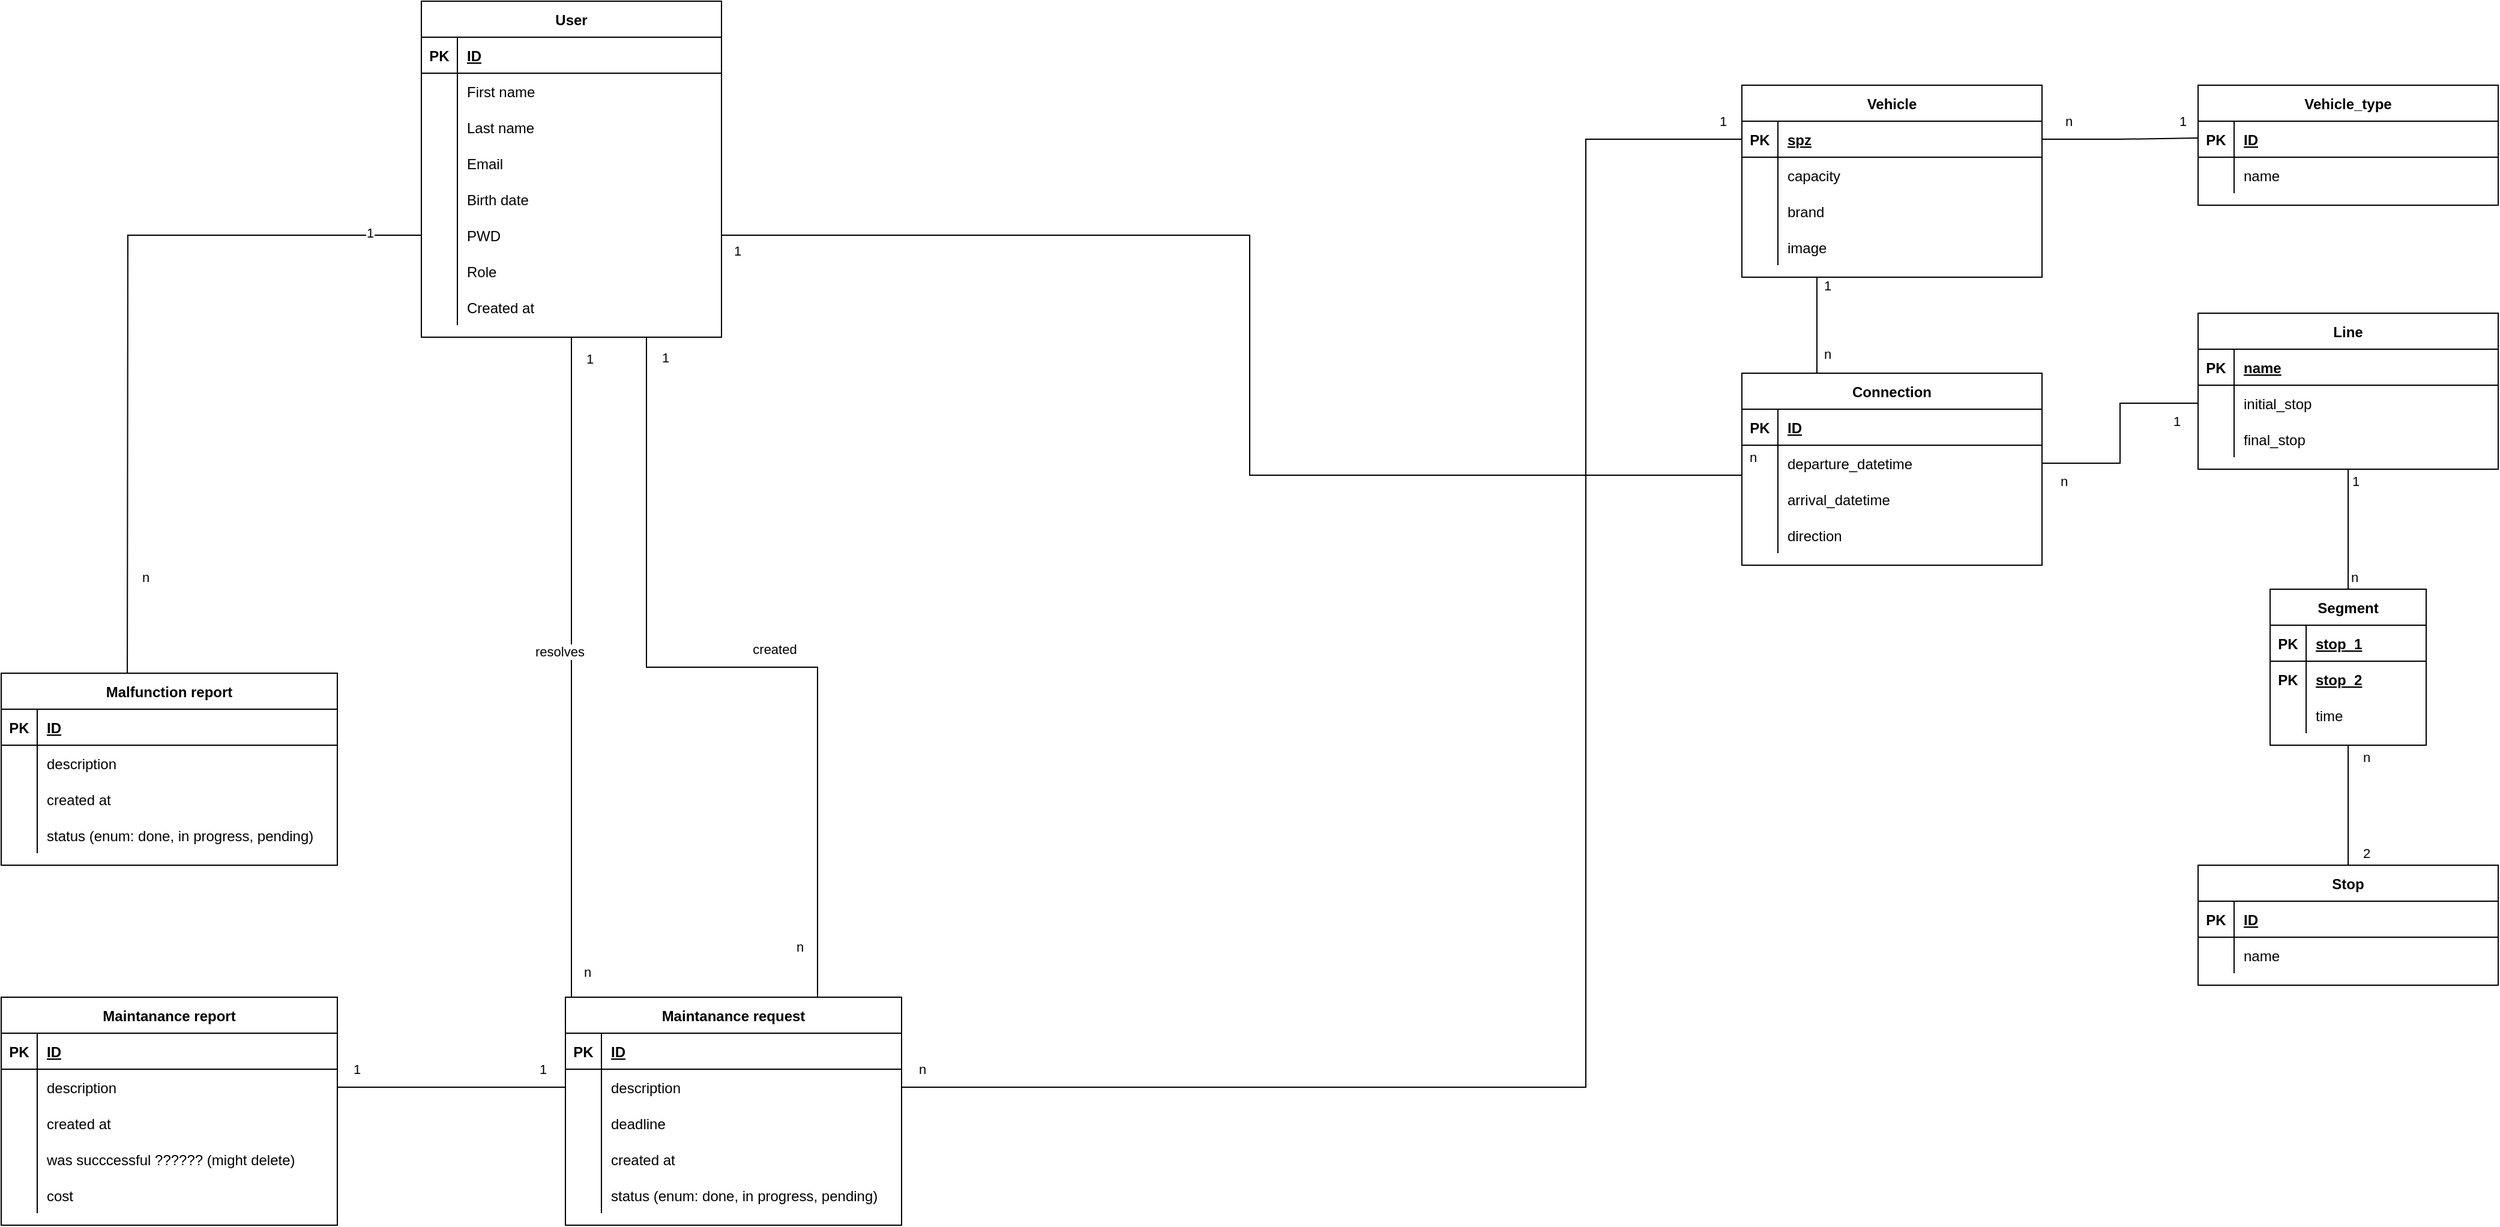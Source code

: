 <mxfile version="22.1.3" type="device">
  <diagram id="R2lEEEUBdFMjLlhIrx00" name="Page-1">
    <mxGraphModel dx="3800" dy="1226" grid="1" gridSize="10" guides="1" tooltips="1" connect="1" arrows="1" fold="1" page="1" pageScale="1" pageWidth="850" pageHeight="1100" math="0" shadow="0" extFonts="Permanent Marker^https://fonts.googleapis.com/css?family=Permanent+Marker">
      <root>
        <mxCell id="0" />
        <mxCell id="1" parent="0" />
        <mxCell id="C-vyLk0tnHw3VtMMgP7b-2" value="Vehicle_type" style="shape=table;startSize=30;container=1;collapsible=1;childLayout=tableLayout;fixedRows=1;rowLines=0;fontStyle=1;align=center;resizeLast=1;" parent="1" vertex="1">
          <mxGeometry x="500" y="120" width="250" height="100" as="geometry" />
        </mxCell>
        <mxCell id="C-vyLk0tnHw3VtMMgP7b-3" value="" style="shape=partialRectangle;collapsible=0;dropTarget=0;pointerEvents=0;fillColor=none;points=[[0,0.5],[1,0.5]];portConstraint=eastwest;top=0;left=0;right=0;bottom=1;" parent="C-vyLk0tnHw3VtMMgP7b-2" vertex="1">
          <mxGeometry y="30" width="250" height="30" as="geometry" />
        </mxCell>
        <mxCell id="C-vyLk0tnHw3VtMMgP7b-4" value="PK" style="shape=partialRectangle;overflow=hidden;connectable=0;fillColor=none;top=0;left=0;bottom=0;right=0;fontStyle=1;" parent="C-vyLk0tnHw3VtMMgP7b-3" vertex="1">
          <mxGeometry width="30" height="30" as="geometry">
            <mxRectangle width="30" height="30" as="alternateBounds" />
          </mxGeometry>
        </mxCell>
        <mxCell id="C-vyLk0tnHw3VtMMgP7b-5" value="ID" style="shape=partialRectangle;overflow=hidden;connectable=0;fillColor=none;top=0;left=0;bottom=0;right=0;align=left;spacingLeft=6;fontStyle=5;" parent="C-vyLk0tnHw3VtMMgP7b-3" vertex="1">
          <mxGeometry x="30" width="220" height="30" as="geometry">
            <mxRectangle width="220" height="30" as="alternateBounds" />
          </mxGeometry>
        </mxCell>
        <mxCell id="C-vyLk0tnHw3VtMMgP7b-9" value="" style="shape=partialRectangle;collapsible=0;dropTarget=0;pointerEvents=0;fillColor=none;points=[[0,0.5],[1,0.5]];portConstraint=eastwest;top=0;left=0;right=0;bottom=0;" parent="C-vyLk0tnHw3VtMMgP7b-2" vertex="1">
          <mxGeometry y="60" width="250" height="30" as="geometry" />
        </mxCell>
        <mxCell id="C-vyLk0tnHw3VtMMgP7b-10" value="" style="shape=partialRectangle;overflow=hidden;connectable=0;fillColor=none;top=0;left=0;bottom=0;right=0;" parent="C-vyLk0tnHw3VtMMgP7b-9" vertex="1">
          <mxGeometry width="30" height="30" as="geometry">
            <mxRectangle width="30" height="30" as="alternateBounds" />
          </mxGeometry>
        </mxCell>
        <mxCell id="C-vyLk0tnHw3VtMMgP7b-11" value="name" style="shape=partialRectangle;overflow=hidden;connectable=0;fillColor=none;top=0;left=0;bottom=0;right=0;align=left;spacingLeft=6;" parent="C-vyLk0tnHw3VtMMgP7b-9" vertex="1">
          <mxGeometry x="30" width="220" height="30" as="geometry">
            <mxRectangle width="220" height="30" as="alternateBounds" />
          </mxGeometry>
        </mxCell>
        <mxCell id="rKPYATLytXIQ5X2I3dqQ-242" style="edgeStyle=orthogonalEdgeStyle;rounded=0;orthogonalLoop=1;jettySize=auto;html=1;exitX=0.25;exitY=1;exitDx=0;exitDy=0;entryX=0.25;entryY=0;entryDx=0;entryDy=0;endArrow=none;endFill=0;" parent="1" source="C-vyLk0tnHw3VtMMgP7b-23" target="Gi2zDjXjp__saci6c5SO-120" edge="1">
          <mxGeometry relative="1" as="geometry" />
        </mxCell>
        <mxCell id="rKPYATLytXIQ5X2I3dqQ-243" value="1" style="edgeLabel;html=1;align=center;verticalAlign=middle;resizable=0;points=[];" parent="rKPYATLytXIQ5X2I3dqQ-242" vertex="1" connectable="0">
          <mxGeometry x="-0.378" y="4" relative="1" as="geometry">
            <mxPoint x="4" y="-18" as="offset" />
          </mxGeometry>
        </mxCell>
        <mxCell id="rKPYATLytXIQ5X2I3dqQ-244" value="n" style="edgeLabel;html=1;align=center;verticalAlign=middle;resizable=0;points=[];" parent="rKPYATLytXIQ5X2I3dqQ-242" vertex="1" connectable="0">
          <mxGeometry x="0.596" y="-3" relative="1" as="geometry">
            <mxPoint x="11" as="offset" />
          </mxGeometry>
        </mxCell>
        <mxCell id="C-vyLk0tnHw3VtMMgP7b-23" value="Vehicle" style="shape=table;startSize=30;container=1;collapsible=1;childLayout=tableLayout;fixedRows=1;rowLines=0;fontStyle=1;align=center;resizeLast=1;" parent="1" vertex="1">
          <mxGeometry x="120" y="120" width="250" height="160" as="geometry" />
        </mxCell>
        <mxCell id="C-vyLk0tnHw3VtMMgP7b-24" value="" style="shape=partialRectangle;collapsible=0;dropTarget=0;pointerEvents=0;fillColor=none;points=[[0,0.5],[1,0.5]];portConstraint=eastwest;top=0;left=0;right=0;bottom=1;" parent="C-vyLk0tnHw3VtMMgP7b-23" vertex="1">
          <mxGeometry y="30" width="250" height="30" as="geometry" />
        </mxCell>
        <mxCell id="C-vyLk0tnHw3VtMMgP7b-25" value="PK" style="shape=partialRectangle;overflow=hidden;connectable=0;fillColor=none;top=0;left=0;bottom=0;right=0;fontStyle=1;" parent="C-vyLk0tnHw3VtMMgP7b-24" vertex="1">
          <mxGeometry width="30" height="30" as="geometry">
            <mxRectangle width="30" height="30" as="alternateBounds" />
          </mxGeometry>
        </mxCell>
        <mxCell id="C-vyLk0tnHw3VtMMgP7b-26" value="spz" style="shape=partialRectangle;overflow=hidden;connectable=0;fillColor=none;top=0;left=0;bottom=0;right=0;align=left;spacingLeft=6;fontStyle=5;" parent="C-vyLk0tnHw3VtMMgP7b-24" vertex="1">
          <mxGeometry x="30" width="220" height="30" as="geometry">
            <mxRectangle width="220" height="30" as="alternateBounds" />
          </mxGeometry>
        </mxCell>
        <mxCell id="C-vyLk0tnHw3VtMMgP7b-27" value="" style="shape=partialRectangle;collapsible=0;dropTarget=0;pointerEvents=0;fillColor=none;points=[[0,0.5],[1,0.5]];portConstraint=eastwest;top=0;left=0;right=0;bottom=0;" parent="C-vyLk0tnHw3VtMMgP7b-23" vertex="1">
          <mxGeometry y="60" width="250" height="30" as="geometry" />
        </mxCell>
        <mxCell id="C-vyLk0tnHw3VtMMgP7b-28" value="" style="shape=partialRectangle;overflow=hidden;connectable=0;fillColor=none;top=0;left=0;bottom=0;right=0;" parent="C-vyLk0tnHw3VtMMgP7b-27" vertex="1">
          <mxGeometry width="30" height="30" as="geometry">
            <mxRectangle width="30" height="30" as="alternateBounds" />
          </mxGeometry>
        </mxCell>
        <mxCell id="C-vyLk0tnHw3VtMMgP7b-29" value="capacity" style="shape=partialRectangle;overflow=hidden;connectable=0;fillColor=none;top=0;left=0;bottom=0;right=0;align=left;spacingLeft=6;" parent="C-vyLk0tnHw3VtMMgP7b-27" vertex="1">
          <mxGeometry x="30" width="220" height="30" as="geometry">
            <mxRectangle width="220" height="30" as="alternateBounds" />
          </mxGeometry>
        </mxCell>
        <mxCell id="Gi2zDjXjp__saci6c5SO-1" value="" style="shape=partialRectangle;collapsible=0;dropTarget=0;pointerEvents=0;fillColor=none;points=[[0,0.5],[1,0.5]];portConstraint=eastwest;top=0;left=0;right=0;bottom=0;" parent="C-vyLk0tnHw3VtMMgP7b-23" vertex="1">
          <mxGeometry y="90" width="250" height="30" as="geometry" />
        </mxCell>
        <mxCell id="Gi2zDjXjp__saci6c5SO-2" value="" style="shape=partialRectangle;overflow=hidden;connectable=0;fillColor=none;top=0;left=0;bottom=0;right=0;" parent="Gi2zDjXjp__saci6c5SO-1" vertex="1">
          <mxGeometry width="30" height="30" as="geometry">
            <mxRectangle width="30" height="30" as="alternateBounds" />
          </mxGeometry>
        </mxCell>
        <mxCell id="Gi2zDjXjp__saci6c5SO-3" value="brand" style="shape=partialRectangle;overflow=hidden;connectable=0;fillColor=none;top=0;left=0;bottom=0;right=0;align=left;spacingLeft=6;" parent="Gi2zDjXjp__saci6c5SO-1" vertex="1">
          <mxGeometry x="30" width="220" height="30" as="geometry">
            <mxRectangle width="220" height="30" as="alternateBounds" />
          </mxGeometry>
        </mxCell>
        <mxCell id="Gi2zDjXjp__saci6c5SO-4" value="" style="shape=partialRectangle;collapsible=0;dropTarget=0;pointerEvents=0;fillColor=none;points=[[0,0.5],[1,0.5]];portConstraint=eastwest;top=0;left=0;right=0;bottom=0;" parent="C-vyLk0tnHw3VtMMgP7b-23" vertex="1">
          <mxGeometry y="120" width="250" height="30" as="geometry" />
        </mxCell>
        <mxCell id="Gi2zDjXjp__saci6c5SO-5" value="" style="shape=partialRectangle;overflow=hidden;connectable=0;fillColor=none;top=0;left=0;bottom=0;right=0;" parent="Gi2zDjXjp__saci6c5SO-4" vertex="1">
          <mxGeometry width="30" height="30" as="geometry">
            <mxRectangle width="30" height="30" as="alternateBounds" />
          </mxGeometry>
        </mxCell>
        <mxCell id="Gi2zDjXjp__saci6c5SO-6" value="image" style="shape=partialRectangle;overflow=hidden;connectable=0;fillColor=none;top=0;left=0;bottom=0;right=0;align=left;spacingLeft=6;" parent="Gi2zDjXjp__saci6c5SO-4" vertex="1">
          <mxGeometry x="30" width="220" height="30" as="geometry">
            <mxRectangle width="220" height="30" as="alternateBounds" />
          </mxGeometry>
        </mxCell>
        <mxCell id="Gi2zDjXjp__saci6c5SO-76" style="edgeStyle=orthogonalEdgeStyle;rounded=0;orthogonalLoop=1;jettySize=auto;html=1;exitX=1;exitY=0.5;exitDx=0;exitDy=0;endArrow=none;endFill=0;" parent="1" source="C-vyLk0tnHw3VtMMgP7b-24" edge="1">
          <mxGeometry relative="1" as="geometry">
            <mxPoint x="390.0" y="164.47" as="sourcePoint" />
            <mxPoint x="500" y="164" as="targetPoint" />
          </mxGeometry>
        </mxCell>
        <mxCell id="Gi2zDjXjp__saci6c5SO-77" value="n" style="edgeLabel;html=1;align=center;verticalAlign=middle;resizable=0;points=[];" parent="Gi2zDjXjp__saci6c5SO-76" vertex="1" connectable="0">
          <mxGeometry x="-0.669" relative="1" as="geometry">
            <mxPoint y="-15" as="offset" />
          </mxGeometry>
        </mxCell>
        <mxCell id="Gi2zDjXjp__saci6c5SO-81" value="1" style="edgeLabel;html=1;align=center;verticalAlign=middle;resizable=0;points=[];" parent="Gi2zDjXjp__saci6c5SO-76" vertex="1" connectable="0">
          <mxGeometry x="0.795" y="3" relative="1" as="geometry">
            <mxPoint y="-11" as="offset" />
          </mxGeometry>
        </mxCell>
        <mxCell id="Gi2zDjXjp__saci6c5SO-82" value="Line" style="shape=table;startSize=30;container=1;collapsible=1;childLayout=tableLayout;fixedRows=1;rowLines=0;fontStyle=1;align=center;resizeLast=1;" parent="1" vertex="1">
          <mxGeometry x="500" y="310" width="250" height="130" as="geometry" />
        </mxCell>
        <mxCell id="Gi2zDjXjp__saci6c5SO-83" value="" style="shape=partialRectangle;collapsible=0;dropTarget=0;pointerEvents=0;fillColor=none;points=[[0,0.5],[1,0.5]];portConstraint=eastwest;top=0;left=0;right=0;bottom=1;" parent="Gi2zDjXjp__saci6c5SO-82" vertex="1">
          <mxGeometry y="30" width="250" height="30" as="geometry" />
        </mxCell>
        <mxCell id="Gi2zDjXjp__saci6c5SO-84" value="PK" style="shape=partialRectangle;overflow=hidden;connectable=0;fillColor=none;top=0;left=0;bottom=0;right=0;fontStyle=1;" parent="Gi2zDjXjp__saci6c5SO-83" vertex="1">
          <mxGeometry width="30" height="30" as="geometry">
            <mxRectangle width="30" height="30" as="alternateBounds" />
          </mxGeometry>
        </mxCell>
        <mxCell id="Gi2zDjXjp__saci6c5SO-85" value="name" style="shape=partialRectangle;overflow=hidden;connectable=0;fillColor=none;top=0;left=0;bottom=0;right=0;align=left;spacingLeft=6;fontStyle=5;" parent="Gi2zDjXjp__saci6c5SO-83" vertex="1">
          <mxGeometry x="30" width="220" height="30" as="geometry">
            <mxRectangle width="220" height="30" as="alternateBounds" />
          </mxGeometry>
        </mxCell>
        <mxCell id="Gi2zDjXjp__saci6c5SO-86" value="" style="shape=partialRectangle;collapsible=0;dropTarget=0;pointerEvents=0;fillColor=none;points=[[0,0.5],[1,0.5]];portConstraint=eastwest;top=0;left=0;right=0;bottom=0;" parent="Gi2zDjXjp__saci6c5SO-82" vertex="1">
          <mxGeometry y="60" width="250" height="30" as="geometry" />
        </mxCell>
        <mxCell id="Gi2zDjXjp__saci6c5SO-87" value="" style="shape=partialRectangle;overflow=hidden;connectable=0;fillColor=none;top=0;left=0;bottom=0;right=0;" parent="Gi2zDjXjp__saci6c5SO-86" vertex="1">
          <mxGeometry width="30" height="30" as="geometry">
            <mxRectangle width="30" height="30" as="alternateBounds" />
          </mxGeometry>
        </mxCell>
        <mxCell id="Gi2zDjXjp__saci6c5SO-88" value="initial_stop" style="shape=partialRectangle;overflow=hidden;connectable=0;fillColor=none;top=0;left=0;bottom=0;right=0;align=left;spacingLeft=6;" parent="Gi2zDjXjp__saci6c5SO-86" vertex="1">
          <mxGeometry x="30" width="220" height="30" as="geometry">
            <mxRectangle width="220" height="30" as="alternateBounds" />
          </mxGeometry>
        </mxCell>
        <mxCell id="Gi2zDjXjp__saci6c5SO-150" value="" style="shape=partialRectangle;collapsible=0;dropTarget=0;pointerEvents=0;fillColor=none;points=[[0,0.5],[1,0.5]];portConstraint=eastwest;top=0;left=0;right=0;bottom=0;" parent="Gi2zDjXjp__saci6c5SO-82" vertex="1">
          <mxGeometry y="90" width="250" height="30" as="geometry" />
        </mxCell>
        <mxCell id="Gi2zDjXjp__saci6c5SO-151" value="" style="shape=partialRectangle;overflow=hidden;connectable=0;fillColor=none;top=0;left=0;bottom=0;right=0;" parent="Gi2zDjXjp__saci6c5SO-150" vertex="1">
          <mxGeometry width="30" height="30" as="geometry">
            <mxRectangle width="30" height="30" as="alternateBounds" />
          </mxGeometry>
        </mxCell>
        <mxCell id="Gi2zDjXjp__saci6c5SO-152" value="final_stop" style="shape=partialRectangle;overflow=hidden;connectable=0;fillColor=none;top=0;left=0;bottom=0;right=0;align=left;spacingLeft=6;" parent="Gi2zDjXjp__saci6c5SO-150" vertex="1">
          <mxGeometry x="30" width="220" height="30" as="geometry">
            <mxRectangle width="220" height="30" as="alternateBounds" />
          </mxGeometry>
        </mxCell>
        <mxCell id="Gi2zDjXjp__saci6c5SO-89" value="Stop" style="shape=table;startSize=30;container=1;collapsible=1;childLayout=tableLayout;fixedRows=1;rowLines=0;fontStyle=1;align=center;resizeLast=1;" parent="1" vertex="1">
          <mxGeometry x="500" y="770" width="250" height="100" as="geometry" />
        </mxCell>
        <mxCell id="Gi2zDjXjp__saci6c5SO-90" value="" style="shape=partialRectangle;collapsible=0;dropTarget=0;pointerEvents=0;fillColor=none;points=[[0,0.5],[1,0.5]];portConstraint=eastwest;top=0;left=0;right=0;bottom=1;" parent="Gi2zDjXjp__saci6c5SO-89" vertex="1">
          <mxGeometry y="30" width="250" height="30" as="geometry" />
        </mxCell>
        <mxCell id="Gi2zDjXjp__saci6c5SO-91" value="PK" style="shape=partialRectangle;overflow=hidden;connectable=0;fillColor=none;top=0;left=0;bottom=0;right=0;fontStyle=1;" parent="Gi2zDjXjp__saci6c5SO-90" vertex="1">
          <mxGeometry width="30" height="30" as="geometry">
            <mxRectangle width="30" height="30" as="alternateBounds" />
          </mxGeometry>
        </mxCell>
        <mxCell id="Gi2zDjXjp__saci6c5SO-92" value="ID" style="shape=partialRectangle;overflow=hidden;connectable=0;fillColor=none;top=0;left=0;bottom=0;right=0;align=left;spacingLeft=6;fontStyle=5;" parent="Gi2zDjXjp__saci6c5SO-90" vertex="1">
          <mxGeometry x="30" width="220" height="30" as="geometry">
            <mxRectangle width="220" height="30" as="alternateBounds" />
          </mxGeometry>
        </mxCell>
        <mxCell id="Gi2zDjXjp__saci6c5SO-93" value="" style="shape=partialRectangle;collapsible=0;dropTarget=0;pointerEvents=0;fillColor=none;points=[[0,0.5],[1,0.5]];portConstraint=eastwest;top=0;left=0;right=0;bottom=0;" parent="Gi2zDjXjp__saci6c5SO-89" vertex="1">
          <mxGeometry y="60" width="250" height="30" as="geometry" />
        </mxCell>
        <mxCell id="Gi2zDjXjp__saci6c5SO-94" value="" style="shape=partialRectangle;overflow=hidden;connectable=0;fillColor=none;top=0;left=0;bottom=0;right=0;" parent="Gi2zDjXjp__saci6c5SO-93" vertex="1">
          <mxGeometry width="30" height="30" as="geometry">
            <mxRectangle width="30" height="30" as="alternateBounds" />
          </mxGeometry>
        </mxCell>
        <mxCell id="Gi2zDjXjp__saci6c5SO-95" value="name" style="shape=partialRectangle;overflow=hidden;connectable=0;fillColor=none;top=0;left=0;bottom=0;right=0;align=left;spacingLeft=6;" parent="Gi2zDjXjp__saci6c5SO-93" vertex="1">
          <mxGeometry x="30" width="220" height="30" as="geometry">
            <mxRectangle width="220" height="30" as="alternateBounds" />
          </mxGeometry>
        </mxCell>
        <mxCell id="rKPYATLytXIQ5X2I3dqQ-1" style="edgeStyle=orthogonalEdgeStyle;rounded=0;orthogonalLoop=1;jettySize=auto;html=1;entryX=0.5;entryY=1;entryDx=0;entryDy=0;endArrow=none;endFill=0;" parent="1" source="Gi2zDjXjp__saci6c5SO-103" target="Gi2zDjXjp__saci6c5SO-82" edge="1">
          <mxGeometry relative="1" as="geometry" />
        </mxCell>
        <mxCell id="rKPYATLytXIQ5X2I3dqQ-4" value="1" style="edgeLabel;html=1;align=center;verticalAlign=middle;resizable=0;points=[];" parent="rKPYATLytXIQ5X2I3dqQ-1" vertex="1" connectable="0">
          <mxGeometry x="0.64" y="-6" relative="1" as="geometry">
            <mxPoint y="-8" as="offset" />
          </mxGeometry>
        </mxCell>
        <mxCell id="rKPYATLytXIQ5X2I3dqQ-5" value="n" style="edgeLabel;html=1;align=center;verticalAlign=middle;resizable=0;points=[];" parent="rKPYATLytXIQ5X2I3dqQ-1" vertex="1" connectable="0">
          <mxGeometry x="-0.56" y="-2" relative="1" as="geometry">
            <mxPoint x="3" y="12" as="offset" />
          </mxGeometry>
        </mxCell>
        <mxCell id="rKPYATLytXIQ5X2I3dqQ-2" style="edgeStyle=orthogonalEdgeStyle;rounded=0;orthogonalLoop=1;jettySize=auto;html=1;exitX=0.5;exitY=1;exitDx=0;exitDy=0;entryX=0.5;entryY=0;entryDx=0;entryDy=0;endArrow=none;endFill=0;" parent="1" source="Gi2zDjXjp__saci6c5SO-103" target="Gi2zDjXjp__saci6c5SO-89" edge="1">
          <mxGeometry relative="1" as="geometry" />
        </mxCell>
        <mxCell id="rKPYATLytXIQ5X2I3dqQ-6" value="2" style="edgeLabel;html=1;align=center;verticalAlign=middle;resizable=0;points=[];" parent="rKPYATLytXIQ5X2I3dqQ-2" vertex="1" connectable="0">
          <mxGeometry x="0.6" relative="1" as="geometry">
            <mxPoint x="15" y="10" as="offset" />
          </mxGeometry>
        </mxCell>
        <mxCell id="rKPYATLytXIQ5X2I3dqQ-7" value="n" style="edgeLabel;html=1;align=center;verticalAlign=middle;resizable=0;points=[];" parent="rKPYATLytXIQ5X2I3dqQ-2" vertex="1" connectable="0">
          <mxGeometry x="-0.42" y="2" relative="1" as="geometry">
            <mxPoint x="13" y="-19" as="offset" />
          </mxGeometry>
        </mxCell>
        <mxCell id="Gi2zDjXjp__saci6c5SO-103" value="Segment" style="shape=table;startSize=30;container=1;collapsible=1;childLayout=tableLayout;fixedRows=1;rowLines=0;fontStyle=1;align=center;resizeLast=1;" parent="1" vertex="1">
          <mxGeometry x="560" y="540" width="130" height="130" as="geometry" />
        </mxCell>
        <mxCell id="Gi2zDjXjp__saci6c5SO-104" value="" style="shape=partialRectangle;collapsible=0;dropTarget=0;pointerEvents=0;fillColor=none;points=[[0,0.5],[1,0.5]];portConstraint=eastwest;top=0;left=0;right=0;bottom=1;" parent="Gi2zDjXjp__saci6c5SO-103" vertex="1">
          <mxGeometry y="30" width="130" height="30" as="geometry" />
        </mxCell>
        <mxCell id="Gi2zDjXjp__saci6c5SO-105" value="PK" style="shape=partialRectangle;overflow=hidden;connectable=0;fillColor=none;top=0;left=0;bottom=0;right=0;fontStyle=1;" parent="Gi2zDjXjp__saci6c5SO-104" vertex="1">
          <mxGeometry width="30" height="30" as="geometry">
            <mxRectangle width="30" height="30" as="alternateBounds" />
          </mxGeometry>
        </mxCell>
        <mxCell id="Gi2zDjXjp__saci6c5SO-106" value="stop_1" style="shape=partialRectangle;overflow=hidden;connectable=0;fillColor=none;top=0;left=0;bottom=0;right=0;align=left;spacingLeft=6;fontStyle=5;" parent="Gi2zDjXjp__saci6c5SO-104" vertex="1">
          <mxGeometry x="30" width="100" height="30" as="geometry">
            <mxRectangle width="100" height="30" as="alternateBounds" />
          </mxGeometry>
        </mxCell>
        <mxCell id="Gi2zDjXjp__saci6c5SO-107" value="" style="shape=partialRectangle;collapsible=0;dropTarget=0;pointerEvents=0;fillColor=none;points=[[0,0.5],[1,0.5]];portConstraint=eastwest;top=0;left=0;right=0;bottom=0;" parent="Gi2zDjXjp__saci6c5SO-103" vertex="1">
          <mxGeometry y="60" width="130" height="30" as="geometry" />
        </mxCell>
        <mxCell id="Gi2zDjXjp__saci6c5SO-108" value="PK" style="shape=partialRectangle;overflow=hidden;connectable=0;fillColor=none;top=0;left=0;bottom=0;right=0;fontStyle=1" parent="Gi2zDjXjp__saci6c5SO-107" vertex="1">
          <mxGeometry width="30" height="30" as="geometry">
            <mxRectangle width="30" height="30" as="alternateBounds" />
          </mxGeometry>
        </mxCell>
        <mxCell id="Gi2zDjXjp__saci6c5SO-109" value="stop_2" style="shape=partialRectangle;overflow=hidden;connectable=0;fillColor=none;top=0;left=0;bottom=0;right=0;align=left;spacingLeft=6;fontStyle=5" parent="Gi2zDjXjp__saci6c5SO-107" vertex="1">
          <mxGeometry x="30" width="100" height="30" as="geometry">
            <mxRectangle width="100" height="30" as="alternateBounds" />
          </mxGeometry>
        </mxCell>
        <mxCell id="Gi2zDjXjp__saci6c5SO-110" value="" style="shape=partialRectangle;collapsible=0;dropTarget=0;pointerEvents=0;fillColor=none;points=[[0,0.5],[1,0.5]];portConstraint=eastwest;top=0;left=0;right=0;bottom=0;" parent="Gi2zDjXjp__saci6c5SO-103" vertex="1">
          <mxGeometry y="90" width="130" height="30" as="geometry" />
        </mxCell>
        <mxCell id="Gi2zDjXjp__saci6c5SO-111" value="" style="shape=partialRectangle;overflow=hidden;connectable=0;fillColor=none;top=0;left=0;bottom=0;right=0;fontStyle=1" parent="Gi2zDjXjp__saci6c5SO-110" vertex="1">
          <mxGeometry width="30" height="30" as="geometry">
            <mxRectangle width="30" height="30" as="alternateBounds" />
          </mxGeometry>
        </mxCell>
        <mxCell id="Gi2zDjXjp__saci6c5SO-112" value="time" style="shape=partialRectangle;overflow=hidden;connectable=0;fillColor=none;top=0;left=0;bottom=0;right=0;align=left;spacingLeft=6;fontStyle=0" parent="Gi2zDjXjp__saci6c5SO-110" vertex="1">
          <mxGeometry x="30" width="100" height="30" as="geometry">
            <mxRectangle width="100" height="30" as="alternateBounds" />
          </mxGeometry>
        </mxCell>
        <mxCell id="Gi2zDjXjp__saci6c5SO-120" value="Connection" style="shape=table;startSize=30;container=1;collapsible=1;childLayout=tableLayout;fixedRows=1;rowLines=0;fontStyle=1;align=center;resizeLast=1;" parent="1" vertex="1">
          <mxGeometry x="120" y="360" width="250" height="160" as="geometry" />
        </mxCell>
        <mxCell id="Gi2zDjXjp__saci6c5SO-121" value="" style="shape=partialRectangle;collapsible=0;dropTarget=0;pointerEvents=0;fillColor=none;points=[[0,0.5],[1,0.5]];portConstraint=eastwest;top=0;left=0;right=0;bottom=1;" parent="Gi2zDjXjp__saci6c5SO-120" vertex="1">
          <mxGeometry y="30" width="250" height="30" as="geometry" />
        </mxCell>
        <mxCell id="Gi2zDjXjp__saci6c5SO-122" value="PK" style="shape=partialRectangle;overflow=hidden;connectable=0;fillColor=none;top=0;left=0;bottom=0;right=0;fontStyle=1;" parent="Gi2zDjXjp__saci6c5SO-121" vertex="1">
          <mxGeometry width="30" height="30" as="geometry">
            <mxRectangle width="30" height="30" as="alternateBounds" />
          </mxGeometry>
        </mxCell>
        <mxCell id="Gi2zDjXjp__saci6c5SO-123" value="ID" style="shape=partialRectangle;overflow=hidden;connectable=0;fillColor=none;top=0;left=0;bottom=0;right=0;align=left;spacingLeft=6;fontStyle=5;" parent="Gi2zDjXjp__saci6c5SO-121" vertex="1">
          <mxGeometry x="30" width="220" height="30" as="geometry">
            <mxRectangle width="220" height="30" as="alternateBounds" />
          </mxGeometry>
        </mxCell>
        <mxCell id="Gi2zDjXjp__saci6c5SO-124" value="" style="shape=partialRectangle;collapsible=0;dropTarget=0;pointerEvents=0;fillColor=none;points=[[0,0.5],[1,0.5]];portConstraint=eastwest;top=0;left=0;right=0;bottom=0;" parent="Gi2zDjXjp__saci6c5SO-120" vertex="1">
          <mxGeometry y="60" width="250" height="30" as="geometry" />
        </mxCell>
        <mxCell id="Gi2zDjXjp__saci6c5SO-125" value="" style="shape=partialRectangle;overflow=hidden;connectable=0;fillColor=none;top=0;left=0;bottom=0;right=0;" parent="Gi2zDjXjp__saci6c5SO-124" vertex="1">
          <mxGeometry width="30" height="30" as="geometry">
            <mxRectangle width="30" height="30" as="alternateBounds" />
          </mxGeometry>
        </mxCell>
        <mxCell id="Gi2zDjXjp__saci6c5SO-126" value="departure_datetime" style="shape=partialRectangle;overflow=hidden;connectable=0;fillColor=none;top=0;left=0;bottom=0;right=0;align=left;spacingLeft=6;" parent="Gi2zDjXjp__saci6c5SO-124" vertex="1">
          <mxGeometry x="30" width="220" height="30" as="geometry">
            <mxRectangle width="220" height="30" as="alternateBounds" />
          </mxGeometry>
        </mxCell>
        <mxCell id="Gi2zDjXjp__saci6c5SO-127" value="" style="shape=partialRectangle;collapsible=0;dropTarget=0;pointerEvents=0;fillColor=none;points=[[0,0.5],[1,0.5]];portConstraint=eastwest;top=0;left=0;right=0;bottom=0;" parent="Gi2zDjXjp__saci6c5SO-120" vertex="1">
          <mxGeometry y="90" width="250" height="30" as="geometry" />
        </mxCell>
        <mxCell id="Gi2zDjXjp__saci6c5SO-128" value="" style="shape=partialRectangle;overflow=hidden;connectable=0;fillColor=none;top=0;left=0;bottom=0;right=0;" parent="Gi2zDjXjp__saci6c5SO-127" vertex="1">
          <mxGeometry width="30" height="30" as="geometry">
            <mxRectangle width="30" height="30" as="alternateBounds" />
          </mxGeometry>
        </mxCell>
        <mxCell id="Gi2zDjXjp__saci6c5SO-129" value="arrival_datetime" style="shape=partialRectangle;overflow=hidden;connectable=0;fillColor=none;top=0;left=0;bottom=0;right=0;align=left;spacingLeft=6;" parent="Gi2zDjXjp__saci6c5SO-127" vertex="1">
          <mxGeometry x="30" width="220" height="30" as="geometry">
            <mxRectangle width="220" height="30" as="alternateBounds" />
          </mxGeometry>
        </mxCell>
        <mxCell id="Gi2zDjXjp__saci6c5SO-130" value="" style="shape=partialRectangle;collapsible=0;dropTarget=0;pointerEvents=0;fillColor=none;points=[[0,0.5],[1,0.5]];portConstraint=eastwest;top=0;left=0;right=0;bottom=0;" parent="Gi2zDjXjp__saci6c5SO-120" vertex="1">
          <mxGeometry y="120" width="250" height="30" as="geometry" />
        </mxCell>
        <mxCell id="Gi2zDjXjp__saci6c5SO-131" value="" style="shape=partialRectangle;overflow=hidden;connectable=0;fillColor=none;top=0;left=0;bottom=0;right=0;" parent="Gi2zDjXjp__saci6c5SO-130" vertex="1">
          <mxGeometry width="30" height="30" as="geometry">
            <mxRectangle width="30" height="30" as="alternateBounds" />
          </mxGeometry>
        </mxCell>
        <mxCell id="Gi2zDjXjp__saci6c5SO-132" value="direction" style="shape=partialRectangle;overflow=hidden;connectable=0;fillColor=none;top=0;left=0;bottom=0;right=0;align=left;spacingLeft=6;" parent="Gi2zDjXjp__saci6c5SO-130" vertex="1">
          <mxGeometry x="30" width="220" height="30" as="geometry">
            <mxRectangle width="220" height="30" as="alternateBounds" />
          </mxGeometry>
        </mxCell>
        <mxCell id="Gi2zDjXjp__saci6c5SO-147" style="edgeStyle=orthogonalEdgeStyle;rounded=0;orthogonalLoop=1;jettySize=auto;html=1;exitX=1;exitY=0.5;exitDx=0;exitDy=0;entryX=0;entryY=0.5;entryDx=0;entryDy=0;endArrow=none;endFill=0;" parent="1" source="Gi2zDjXjp__saci6c5SO-124" target="Gi2zDjXjp__saci6c5SO-86" edge="1">
          <mxGeometry relative="1" as="geometry" />
        </mxCell>
        <mxCell id="Gi2zDjXjp__saci6c5SO-148" value="n" style="edgeLabel;html=1;align=center;verticalAlign=middle;resizable=0;points=[];" parent="Gi2zDjXjp__saci6c5SO-147" vertex="1" connectable="0">
          <mxGeometry x="-0.795" y="-1" relative="1" as="geometry">
            <mxPoint x="-1" y="14" as="offset" />
          </mxGeometry>
        </mxCell>
        <mxCell id="Gi2zDjXjp__saci6c5SO-149" value="1" style="edgeLabel;html=1;align=center;verticalAlign=middle;resizable=0;points=[];" parent="Gi2zDjXjp__saci6c5SO-147" vertex="1" connectable="0">
          <mxGeometry x="0.81" y="-2" relative="1" as="geometry">
            <mxPoint x="-1" y="13" as="offset" />
          </mxGeometry>
        </mxCell>
        <mxCell id="rKPYATLytXIQ5X2I3dqQ-8" value="User" style="shape=table;startSize=30;container=1;collapsible=1;childLayout=tableLayout;fixedRows=1;rowLines=0;fontStyle=1;align=center;resizeLast=1;" parent="1" vertex="1">
          <mxGeometry x="-980" y="50" width="250" height="280" as="geometry" />
        </mxCell>
        <mxCell id="rKPYATLytXIQ5X2I3dqQ-9" value="" style="shape=partialRectangle;collapsible=0;dropTarget=0;pointerEvents=0;fillColor=none;points=[[0,0.5],[1,0.5]];portConstraint=eastwest;top=0;left=0;right=0;bottom=1;" parent="rKPYATLytXIQ5X2I3dqQ-8" vertex="1">
          <mxGeometry y="30" width="250" height="30" as="geometry" />
        </mxCell>
        <mxCell id="rKPYATLytXIQ5X2I3dqQ-10" value="PK" style="shape=partialRectangle;overflow=hidden;connectable=0;fillColor=none;top=0;left=0;bottom=0;right=0;fontStyle=1;" parent="rKPYATLytXIQ5X2I3dqQ-9" vertex="1">
          <mxGeometry width="30" height="30" as="geometry">
            <mxRectangle width="30" height="30" as="alternateBounds" />
          </mxGeometry>
        </mxCell>
        <mxCell id="rKPYATLytXIQ5X2I3dqQ-11" value="ID" style="shape=partialRectangle;overflow=hidden;connectable=0;fillColor=none;top=0;left=0;bottom=0;right=0;align=left;spacingLeft=6;fontStyle=5;" parent="rKPYATLytXIQ5X2I3dqQ-9" vertex="1">
          <mxGeometry x="30" width="220" height="30" as="geometry">
            <mxRectangle width="220" height="30" as="alternateBounds" />
          </mxGeometry>
        </mxCell>
        <mxCell id="rKPYATLytXIQ5X2I3dqQ-12" value="" style="shape=partialRectangle;collapsible=0;dropTarget=0;pointerEvents=0;fillColor=none;points=[[0,0.5],[1,0.5]];portConstraint=eastwest;top=0;left=0;right=0;bottom=0;" parent="rKPYATLytXIQ5X2I3dqQ-8" vertex="1">
          <mxGeometry y="60" width="250" height="30" as="geometry" />
        </mxCell>
        <mxCell id="rKPYATLytXIQ5X2I3dqQ-13" value="" style="shape=partialRectangle;overflow=hidden;connectable=0;fillColor=none;top=0;left=0;bottom=0;right=0;" parent="rKPYATLytXIQ5X2I3dqQ-12" vertex="1">
          <mxGeometry width="30" height="30" as="geometry">
            <mxRectangle width="30" height="30" as="alternateBounds" />
          </mxGeometry>
        </mxCell>
        <mxCell id="rKPYATLytXIQ5X2I3dqQ-14" value="First name" style="shape=partialRectangle;overflow=hidden;connectable=0;fillColor=none;top=0;left=0;bottom=0;right=0;align=left;spacingLeft=6;" parent="rKPYATLytXIQ5X2I3dqQ-12" vertex="1">
          <mxGeometry x="30" width="220" height="30" as="geometry">
            <mxRectangle width="220" height="30" as="alternateBounds" />
          </mxGeometry>
        </mxCell>
        <mxCell id="rKPYATLytXIQ5X2I3dqQ-22" value="" style="shape=partialRectangle;collapsible=0;dropTarget=0;pointerEvents=0;fillColor=none;points=[[0,0.5],[1,0.5]];portConstraint=eastwest;top=0;left=0;right=0;bottom=0;" parent="rKPYATLytXIQ5X2I3dqQ-8" vertex="1">
          <mxGeometry y="90" width="250" height="30" as="geometry" />
        </mxCell>
        <mxCell id="rKPYATLytXIQ5X2I3dqQ-23" value="" style="shape=partialRectangle;overflow=hidden;connectable=0;fillColor=none;top=0;left=0;bottom=0;right=0;" parent="rKPYATLytXIQ5X2I3dqQ-22" vertex="1">
          <mxGeometry width="30" height="30" as="geometry">
            <mxRectangle width="30" height="30" as="alternateBounds" />
          </mxGeometry>
        </mxCell>
        <mxCell id="rKPYATLytXIQ5X2I3dqQ-24" value="Last name" style="shape=partialRectangle;overflow=hidden;connectable=0;fillColor=none;top=0;left=0;bottom=0;right=0;align=left;spacingLeft=6;" parent="rKPYATLytXIQ5X2I3dqQ-22" vertex="1">
          <mxGeometry x="30" width="220" height="30" as="geometry">
            <mxRectangle width="220" height="30" as="alternateBounds" />
          </mxGeometry>
        </mxCell>
        <mxCell id="rKPYATLytXIQ5X2I3dqQ-25" value="" style="shape=partialRectangle;collapsible=0;dropTarget=0;pointerEvents=0;fillColor=none;points=[[0,0.5],[1,0.5]];portConstraint=eastwest;top=0;left=0;right=0;bottom=0;" parent="rKPYATLytXIQ5X2I3dqQ-8" vertex="1">
          <mxGeometry y="120" width="250" height="30" as="geometry" />
        </mxCell>
        <mxCell id="rKPYATLytXIQ5X2I3dqQ-26" value="" style="shape=partialRectangle;overflow=hidden;connectable=0;fillColor=none;top=0;left=0;bottom=0;right=0;" parent="rKPYATLytXIQ5X2I3dqQ-25" vertex="1">
          <mxGeometry width="30" height="30" as="geometry">
            <mxRectangle width="30" height="30" as="alternateBounds" />
          </mxGeometry>
        </mxCell>
        <mxCell id="rKPYATLytXIQ5X2I3dqQ-27" value="Email" style="shape=partialRectangle;overflow=hidden;connectable=0;fillColor=none;top=0;left=0;bottom=0;right=0;align=left;spacingLeft=6;" parent="rKPYATLytXIQ5X2I3dqQ-25" vertex="1">
          <mxGeometry x="30" width="220" height="30" as="geometry">
            <mxRectangle width="220" height="30" as="alternateBounds" />
          </mxGeometry>
        </mxCell>
        <mxCell id="rKPYATLytXIQ5X2I3dqQ-28" value="" style="shape=partialRectangle;collapsible=0;dropTarget=0;pointerEvents=0;fillColor=none;points=[[0,0.5],[1,0.5]];portConstraint=eastwest;top=0;left=0;right=0;bottom=0;" parent="rKPYATLytXIQ5X2I3dqQ-8" vertex="1">
          <mxGeometry y="150" width="250" height="30" as="geometry" />
        </mxCell>
        <mxCell id="rKPYATLytXIQ5X2I3dqQ-29" value="" style="shape=partialRectangle;overflow=hidden;connectable=0;fillColor=none;top=0;left=0;bottom=0;right=0;" parent="rKPYATLytXIQ5X2I3dqQ-28" vertex="1">
          <mxGeometry width="30" height="30" as="geometry">
            <mxRectangle width="30" height="30" as="alternateBounds" />
          </mxGeometry>
        </mxCell>
        <mxCell id="rKPYATLytXIQ5X2I3dqQ-30" value="Birth date" style="shape=partialRectangle;overflow=hidden;connectable=0;fillColor=none;top=0;left=0;bottom=0;right=0;align=left;spacingLeft=6;" parent="rKPYATLytXIQ5X2I3dqQ-28" vertex="1">
          <mxGeometry x="30" width="220" height="30" as="geometry">
            <mxRectangle width="220" height="30" as="alternateBounds" />
          </mxGeometry>
        </mxCell>
        <mxCell id="rKPYATLytXIQ5X2I3dqQ-31" value="" style="shape=partialRectangle;collapsible=0;dropTarget=0;pointerEvents=0;fillColor=none;points=[[0,0.5],[1,0.5]];portConstraint=eastwest;top=0;left=0;right=0;bottom=0;" parent="rKPYATLytXIQ5X2I3dqQ-8" vertex="1">
          <mxGeometry y="180" width="250" height="30" as="geometry" />
        </mxCell>
        <mxCell id="rKPYATLytXIQ5X2I3dqQ-32" value="" style="shape=partialRectangle;overflow=hidden;connectable=0;fillColor=none;top=0;left=0;bottom=0;right=0;" parent="rKPYATLytXIQ5X2I3dqQ-31" vertex="1">
          <mxGeometry width="30" height="30" as="geometry">
            <mxRectangle width="30" height="30" as="alternateBounds" />
          </mxGeometry>
        </mxCell>
        <mxCell id="rKPYATLytXIQ5X2I3dqQ-33" value="PWD" style="shape=partialRectangle;overflow=hidden;connectable=0;fillColor=none;top=0;left=0;bottom=0;right=0;align=left;spacingLeft=6;" parent="rKPYATLytXIQ5X2I3dqQ-31" vertex="1">
          <mxGeometry x="30" width="220" height="30" as="geometry">
            <mxRectangle width="220" height="30" as="alternateBounds" />
          </mxGeometry>
        </mxCell>
        <mxCell id="rKPYATLytXIQ5X2I3dqQ-34" value="" style="shape=partialRectangle;collapsible=0;dropTarget=0;pointerEvents=0;fillColor=none;points=[[0,0.5],[1,0.5]];portConstraint=eastwest;top=0;left=0;right=0;bottom=0;" parent="rKPYATLytXIQ5X2I3dqQ-8" vertex="1">
          <mxGeometry y="210" width="250" height="30" as="geometry" />
        </mxCell>
        <mxCell id="rKPYATLytXIQ5X2I3dqQ-35" value="" style="shape=partialRectangle;overflow=hidden;connectable=0;fillColor=none;top=0;left=0;bottom=0;right=0;" parent="rKPYATLytXIQ5X2I3dqQ-34" vertex="1">
          <mxGeometry width="30" height="30" as="geometry">
            <mxRectangle width="30" height="30" as="alternateBounds" />
          </mxGeometry>
        </mxCell>
        <mxCell id="rKPYATLytXIQ5X2I3dqQ-36" value="Role" style="shape=partialRectangle;overflow=hidden;connectable=0;fillColor=none;top=0;left=0;bottom=0;right=0;align=left;spacingLeft=6;" parent="rKPYATLytXIQ5X2I3dqQ-34" vertex="1">
          <mxGeometry x="30" width="220" height="30" as="geometry">
            <mxRectangle width="220" height="30" as="alternateBounds" />
          </mxGeometry>
        </mxCell>
        <mxCell id="rKPYATLytXIQ5X2I3dqQ-37" value="" style="shape=partialRectangle;collapsible=0;dropTarget=0;pointerEvents=0;fillColor=none;points=[[0,0.5],[1,0.5]];portConstraint=eastwest;top=0;left=0;right=0;bottom=0;" parent="rKPYATLytXIQ5X2I3dqQ-8" vertex="1">
          <mxGeometry y="240" width="250" height="30" as="geometry" />
        </mxCell>
        <mxCell id="rKPYATLytXIQ5X2I3dqQ-38" value="" style="shape=partialRectangle;overflow=hidden;connectable=0;fillColor=none;top=0;left=0;bottom=0;right=0;" parent="rKPYATLytXIQ5X2I3dqQ-37" vertex="1">
          <mxGeometry width="30" height="30" as="geometry">
            <mxRectangle width="30" height="30" as="alternateBounds" />
          </mxGeometry>
        </mxCell>
        <mxCell id="rKPYATLytXIQ5X2I3dqQ-39" value="Created at" style="shape=partialRectangle;overflow=hidden;connectable=0;fillColor=none;top=0;left=0;bottom=0;right=0;align=left;spacingLeft=6;" parent="rKPYATLytXIQ5X2I3dqQ-37" vertex="1">
          <mxGeometry x="30" width="220" height="30" as="geometry">
            <mxRectangle width="220" height="30" as="alternateBounds" />
          </mxGeometry>
        </mxCell>
        <mxCell id="rKPYATLytXIQ5X2I3dqQ-263" style="edgeStyle=orthogonalEdgeStyle;rounded=0;orthogonalLoop=1;jettySize=auto;html=1;exitX=0;exitY=0.5;exitDx=0;exitDy=0;entryX=0.5;entryY=0;entryDx=0;entryDy=0;endArrow=none;endFill=0;" parent="1" source="rKPYATLytXIQ5X2I3dqQ-31" edge="1">
          <mxGeometry relative="1" as="geometry">
            <mxPoint x="-1335" y="500" as="sourcePoint" />
            <mxPoint x="-1225" y="640" as="targetPoint" />
          </mxGeometry>
        </mxCell>
        <mxCell id="rKPYATLytXIQ5X2I3dqQ-265" value="1" style="edgeLabel;html=1;align=center;verticalAlign=middle;resizable=0;points=[];" parent="rKPYATLytXIQ5X2I3dqQ-263" vertex="1" connectable="0">
          <mxGeometry x="-0.904" y="-2" relative="1" as="geometry">
            <mxPoint x="-13" as="offset" />
          </mxGeometry>
        </mxCell>
        <mxCell id="rKPYATLytXIQ5X2I3dqQ-266" value="n" style="edgeLabel;html=1;align=center;verticalAlign=middle;resizable=0;points=[];" parent="rKPYATLytXIQ5X2I3dqQ-263" vertex="1" connectable="0">
          <mxGeometry x="0.656" relative="1" as="geometry">
            <mxPoint x="15" as="offset" />
          </mxGeometry>
        </mxCell>
        <mxCell id="rKPYATLytXIQ5X2I3dqQ-198" style="edgeStyle=orthogonalEdgeStyle;rounded=0;orthogonalLoop=1;jettySize=auto;html=1;exitX=0;exitY=0;exitDx=0;exitDy=0;entryX=0.5;entryY=1;entryDx=0;entryDy=0;endArrow=none;endFill=0;" parent="1" source="rKPYATLytXIQ5X2I3dqQ-183" target="rKPYATLytXIQ5X2I3dqQ-8" edge="1">
          <mxGeometry relative="1" as="geometry">
            <mxPoint x="-745" y="500" as="targetPoint" />
            <Array as="points">
              <mxPoint x="-855" y="880" />
            </Array>
          </mxGeometry>
        </mxCell>
        <mxCell id="rKPYATLytXIQ5X2I3dqQ-199" value="resolves" style="edgeLabel;html=1;align=center;verticalAlign=middle;resizable=0;points=[];" parent="rKPYATLytXIQ5X2I3dqQ-198" vertex="1" connectable="0">
          <mxGeometry x="0.016" y="4" relative="1" as="geometry">
            <mxPoint x="-6" y="-11" as="offset" />
          </mxGeometry>
        </mxCell>
        <mxCell id="rKPYATLytXIQ5X2I3dqQ-200" value="1" style="edgeLabel;html=1;align=center;verticalAlign=middle;resizable=0;points=[];" parent="rKPYATLytXIQ5X2I3dqQ-198" vertex="1" connectable="0">
          <mxGeometry x="0.937" relative="1" as="geometry">
            <mxPoint x="15" as="offset" />
          </mxGeometry>
        </mxCell>
        <mxCell id="rKPYATLytXIQ5X2I3dqQ-201" value="n" style="edgeLabel;html=1;align=center;verticalAlign=middle;resizable=0;points=[];" parent="rKPYATLytXIQ5X2I3dqQ-198" vertex="1" connectable="0">
          <mxGeometry x="-0.906" y="-2" relative="1" as="geometry">
            <mxPoint x="11" as="offset" />
          </mxGeometry>
        </mxCell>
        <mxCell id="rKPYATLytXIQ5X2I3dqQ-204" style="edgeStyle=orthogonalEdgeStyle;rounded=0;orthogonalLoop=1;jettySize=auto;html=1;exitX=0.75;exitY=0;exitDx=0;exitDy=0;entryX=0.75;entryY=1;entryDx=0;entryDy=0;endArrow=none;endFill=0;" parent="1" source="rKPYATLytXIQ5X2I3dqQ-183" target="rKPYATLytXIQ5X2I3dqQ-8" edge="1">
          <mxGeometry relative="1" as="geometry">
            <mxPoint x="-475" y="500" as="targetPoint" />
            <Array as="points">
              <mxPoint x="-650" y="605" />
              <mxPoint x="-792" y="605" />
            </Array>
          </mxGeometry>
        </mxCell>
        <mxCell id="rKPYATLytXIQ5X2I3dqQ-205" value="created" style="edgeLabel;html=1;align=center;verticalAlign=middle;resizable=0;points=[];" parent="rKPYATLytXIQ5X2I3dqQ-204" vertex="1" connectable="0">
          <mxGeometry x="-0.102" relative="1" as="geometry">
            <mxPoint y="-15" as="offset" />
          </mxGeometry>
        </mxCell>
        <mxCell id="rKPYATLytXIQ5X2I3dqQ-206" value="n" style="edgeLabel;html=1;align=center;verticalAlign=middle;resizable=0;points=[];" parent="rKPYATLytXIQ5X2I3dqQ-204" vertex="1" connectable="0">
          <mxGeometry x="-0.914" y="3" relative="1" as="geometry">
            <mxPoint x="-12" y="-12" as="offset" />
          </mxGeometry>
        </mxCell>
        <mxCell id="rKPYATLytXIQ5X2I3dqQ-207" value="1" style="edgeLabel;html=1;align=center;verticalAlign=middle;resizable=0;points=[];" parent="rKPYATLytXIQ5X2I3dqQ-204" vertex="1" connectable="0">
          <mxGeometry x="0.952" relative="1" as="geometry">
            <mxPoint x="15" as="offset" />
          </mxGeometry>
        </mxCell>
        <mxCell id="rKPYATLytXIQ5X2I3dqQ-183" value="Maintanance request" style="shape=table;startSize=30;container=1;collapsible=1;childLayout=tableLayout;fixedRows=1;rowLines=0;fontStyle=1;align=center;resizeLast=1;" parent="1" vertex="1">
          <mxGeometry x="-860" y="880" width="280" height="190" as="geometry" />
        </mxCell>
        <mxCell id="rKPYATLytXIQ5X2I3dqQ-184" value="" style="shape=partialRectangle;collapsible=0;dropTarget=0;pointerEvents=0;fillColor=none;points=[[0,0.5],[1,0.5]];portConstraint=eastwest;top=0;left=0;right=0;bottom=1;" parent="rKPYATLytXIQ5X2I3dqQ-183" vertex="1">
          <mxGeometry y="30" width="280" height="30" as="geometry" />
        </mxCell>
        <mxCell id="rKPYATLytXIQ5X2I3dqQ-185" value="PK" style="shape=partialRectangle;overflow=hidden;connectable=0;fillColor=none;top=0;left=0;bottom=0;right=0;fontStyle=1;" parent="rKPYATLytXIQ5X2I3dqQ-184" vertex="1">
          <mxGeometry width="30" height="30" as="geometry">
            <mxRectangle width="30" height="30" as="alternateBounds" />
          </mxGeometry>
        </mxCell>
        <mxCell id="rKPYATLytXIQ5X2I3dqQ-186" value="ID" style="shape=partialRectangle;overflow=hidden;connectable=0;fillColor=none;top=0;left=0;bottom=0;right=0;align=left;spacingLeft=6;fontStyle=5;" parent="rKPYATLytXIQ5X2I3dqQ-184" vertex="1">
          <mxGeometry x="30" width="250" height="30" as="geometry">
            <mxRectangle width="250" height="30" as="alternateBounds" />
          </mxGeometry>
        </mxCell>
        <mxCell id="rKPYATLytXIQ5X2I3dqQ-187" value="" style="shape=partialRectangle;collapsible=0;dropTarget=0;pointerEvents=0;fillColor=none;points=[[0,0.5],[1,0.5]];portConstraint=eastwest;top=0;left=0;right=0;bottom=0;" parent="rKPYATLytXIQ5X2I3dqQ-183" vertex="1">
          <mxGeometry y="60" width="280" height="30" as="geometry" />
        </mxCell>
        <mxCell id="rKPYATLytXIQ5X2I3dqQ-188" value="" style="shape=partialRectangle;overflow=hidden;connectable=0;fillColor=none;top=0;left=0;bottom=0;right=0;" parent="rKPYATLytXIQ5X2I3dqQ-187" vertex="1">
          <mxGeometry width="30" height="30" as="geometry">
            <mxRectangle width="30" height="30" as="alternateBounds" />
          </mxGeometry>
        </mxCell>
        <mxCell id="rKPYATLytXIQ5X2I3dqQ-189" value="description" style="shape=partialRectangle;overflow=hidden;connectable=0;fillColor=none;top=0;left=0;bottom=0;right=0;align=left;spacingLeft=6;" parent="rKPYATLytXIQ5X2I3dqQ-187" vertex="1">
          <mxGeometry x="30" width="250" height="30" as="geometry">
            <mxRectangle width="250" height="30" as="alternateBounds" />
          </mxGeometry>
        </mxCell>
        <mxCell id="rKPYATLytXIQ5X2I3dqQ-208" value="" style="shape=partialRectangle;collapsible=0;dropTarget=0;pointerEvents=0;fillColor=none;points=[[0,0.5],[1,0.5]];portConstraint=eastwest;top=0;left=0;right=0;bottom=0;" parent="rKPYATLytXIQ5X2I3dqQ-183" vertex="1">
          <mxGeometry y="90" width="280" height="30" as="geometry" />
        </mxCell>
        <mxCell id="rKPYATLytXIQ5X2I3dqQ-209" value="" style="shape=partialRectangle;overflow=hidden;connectable=0;fillColor=none;top=0;left=0;bottom=0;right=0;" parent="rKPYATLytXIQ5X2I3dqQ-208" vertex="1">
          <mxGeometry width="30" height="30" as="geometry">
            <mxRectangle width="30" height="30" as="alternateBounds" />
          </mxGeometry>
        </mxCell>
        <mxCell id="rKPYATLytXIQ5X2I3dqQ-210" value="deadline" style="shape=partialRectangle;overflow=hidden;connectable=0;fillColor=none;top=0;left=0;bottom=0;right=0;align=left;spacingLeft=6;" parent="rKPYATLytXIQ5X2I3dqQ-208" vertex="1">
          <mxGeometry x="30" width="250" height="30" as="geometry">
            <mxRectangle width="250" height="30" as="alternateBounds" />
          </mxGeometry>
        </mxCell>
        <mxCell id="rKPYATLytXIQ5X2I3dqQ-211" value="" style="shape=partialRectangle;collapsible=0;dropTarget=0;pointerEvents=0;fillColor=none;points=[[0,0.5],[1,0.5]];portConstraint=eastwest;top=0;left=0;right=0;bottom=0;" parent="rKPYATLytXIQ5X2I3dqQ-183" vertex="1">
          <mxGeometry y="120" width="280" height="30" as="geometry" />
        </mxCell>
        <mxCell id="rKPYATLytXIQ5X2I3dqQ-212" value="" style="shape=partialRectangle;overflow=hidden;connectable=0;fillColor=none;top=0;left=0;bottom=0;right=0;" parent="rKPYATLytXIQ5X2I3dqQ-211" vertex="1">
          <mxGeometry width="30" height="30" as="geometry">
            <mxRectangle width="30" height="30" as="alternateBounds" />
          </mxGeometry>
        </mxCell>
        <mxCell id="rKPYATLytXIQ5X2I3dqQ-213" value="created at" style="shape=partialRectangle;overflow=hidden;connectable=0;fillColor=none;top=0;left=0;bottom=0;right=0;align=left;spacingLeft=6;" parent="rKPYATLytXIQ5X2I3dqQ-211" vertex="1">
          <mxGeometry x="30" width="250" height="30" as="geometry">
            <mxRectangle width="250" height="30" as="alternateBounds" />
          </mxGeometry>
        </mxCell>
        <mxCell id="rKPYATLytXIQ5X2I3dqQ-215" value="" style="shape=partialRectangle;collapsible=0;dropTarget=0;pointerEvents=0;fillColor=none;points=[[0,0.5],[1,0.5]];portConstraint=eastwest;top=0;left=0;right=0;bottom=0;" parent="rKPYATLytXIQ5X2I3dqQ-183" vertex="1">
          <mxGeometry y="150" width="280" height="30" as="geometry" />
        </mxCell>
        <mxCell id="rKPYATLytXIQ5X2I3dqQ-216" value="" style="shape=partialRectangle;overflow=hidden;connectable=0;fillColor=none;top=0;left=0;bottom=0;right=0;" parent="rKPYATLytXIQ5X2I3dqQ-215" vertex="1">
          <mxGeometry width="30" height="30" as="geometry">
            <mxRectangle width="30" height="30" as="alternateBounds" />
          </mxGeometry>
        </mxCell>
        <mxCell id="rKPYATLytXIQ5X2I3dqQ-217" value="status (enum: done, in progress, pending)" style="shape=partialRectangle;overflow=hidden;connectable=0;fillColor=none;top=0;left=0;bottom=0;right=0;align=left;spacingLeft=6;" parent="rKPYATLytXIQ5X2I3dqQ-215" vertex="1">
          <mxGeometry x="30" width="250" height="30" as="geometry">
            <mxRectangle width="250" height="30" as="alternateBounds" />
          </mxGeometry>
        </mxCell>
        <mxCell id="rKPYATLytXIQ5X2I3dqQ-197" style="edgeStyle=orthogonalEdgeStyle;rounded=0;orthogonalLoop=1;jettySize=auto;html=1;exitX=1;exitY=0.5;exitDx=0;exitDy=0;entryX=0;entryY=0.5;entryDx=0;entryDy=0;endArrow=none;endFill=0;" parent="1" source="rKPYATLytXIQ5X2I3dqQ-187" target="C-vyLk0tnHw3VtMMgP7b-24" edge="1">
          <mxGeometry relative="1" as="geometry">
            <Array as="points">
              <mxPoint x="-10" y="955" />
              <mxPoint x="-10" y="165" />
            </Array>
          </mxGeometry>
        </mxCell>
        <mxCell id="rKPYATLytXIQ5X2I3dqQ-202" value="n" style="edgeLabel;html=1;align=center;verticalAlign=middle;resizable=0;points=[];" parent="rKPYATLytXIQ5X2I3dqQ-197" vertex="1" connectable="0">
          <mxGeometry x="-0.961" y="2" relative="1" as="geometry">
            <mxPoint x="-12" y="-13" as="offset" />
          </mxGeometry>
        </mxCell>
        <mxCell id="rKPYATLytXIQ5X2I3dqQ-203" value="1" style="edgeLabel;html=1;align=center;verticalAlign=middle;resizable=0;points=[];" parent="rKPYATLytXIQ5X2I3dqQ-197" vertex="1" connectable="0">
          <mxGeometry x="0.964" y="2" relative="1" as="geometry">
            <mxPoint x="11" y="-13" as="offset" />
          </mxGeometry>
        </mxCell>
        <mxCell id="rKPYATLytXIQ5X2I3dqQ-218" value="Maintanance report" style="shape=table;startSize=30;container=1;collapsible=1;childLayout=tableLayout;fixedRows=1;rowLines=0;fontStyle=1;align=center;resizeLast=1;" parent="1" vertex="1">
          <mxGeometry x="-1330" y="880" width="280" height="190" as="geometry" />
        </mxCell>
        <mxCell id="rKPYATLytXIQ5X2I3dqQ-219" value="" style="shape=partialRectangle;collapsible=0;dropTarget=0;pointerEvents=0;fillColor=none;points=[[0,0.5],[1,0.5]];portConstraint=eastwest;top=0;left=0;right=0;bottom=1;" parent="rKPYATLytXIQ5X2I3dqQ-218" vertex="1">
          <mxGeometry y="30" width="280" height="30" as="geometry" />
        </mxCell>
        <mxCell id="rKPYATLytXIQ5X2I3dqQ-220" value="PK" style="shape=partialRectangle;overflow=hidden;connectable=0;fillColor=none;top=0;left=0;bottom=0;right=0;fontStyle=1;" parent="rKPYATLytXIQ5X2I3dqQ-219" vertex="1">
          <mxGeometry width="30" height="30" as="geometry">
            <mxRectangle width="30" height="30" as="alternateBounds" />
          </mxGeometry>
        </mxCell>
        <mxCell id="rKPYATLytXIQ5X2I3dqQ-221" value="ID" style="shape=partialRectangle;overflow=hidden;connectable=0;fillColor=none;top=0;left=0;bottom=0;right=0;align=left;spacingLeft=6;fontStyle=5;" parent="rKPYATLytXIQ5X2I3dqQ-219" vertex="1">
          <mxGeometry x="30" width="250" height="30" as="geometry">
            <mxRectangle width="250" height="30" as="alternateBounds" />
          </mxGeometry>
        </mxCell>
        <mxCell id="rKPYATLytXIQ5X2I3dqQ-222" value="" style="shape=partialRectangle;collapsible=0;dropTarget=0;pointerEvents=0;fillColor=none;points=[[0,0.5],[1,0.5]];portConstraint=eastwest;top=0;left=0;right=0;bottom=0;" parent="rKPYATLytXIQ5X2I3dqQ-218" vertex="1">
          <mxGeometry y="60" width="280" height="30" as="geometry" />
        </mxCell>
        <mxCell id="rKPYATLytXIQ5X2I3dqQ-223" value="" style="shape=partialRectangle;overflow=hidden;connectable=0;fillColor=none;top=0;left=0;bottom=0;right=0;" parent="rKPYATLytXIQ5X2I3dqQ-222" vertex="1">
          <mxGeometry width="30" height="30" as="geometry">
            <mxRectangle width="30" height="30" as="alternateBounds" />
          </mxGeometry>
        </mxCell>
        <mxCell id="rKPYATLytXIQ5X2I3dqQ-224" value="description" style="shape=partialRectangle;overflow=hidden;connectable=0;fillColor=none;top=0;left=0;bottom=0;right=0;align=left;spacingLeft=6;" parent="rKPYATLytXIQ5X2I3dqQ-222" vertex="1">
          <mxGeometry x="30" width="250" height="30" as="geometry">
            <mxRectangle width="250" height="30" as="alternateBounds" />
          </mxGeometry>
        </mxCell>
        <mxCell id="rKPYATLytXIQ5X2I3dqQ-228" value="" style="shape=partialRectangle;collapsible=0;dropTarget=0;pointerEvents=0;fillColor=none;points=[[0,0.5],[1,0.5]];portConstraint=eastwest;top=0;left=0;right=0;bottom=0;" parent="rKPYATLytXIQ5X2I3dqQ-218" vertex="1">
          <mxGeometry y="90" width="280" height="30" as="geometry" />
        </mxCell>
        <mxCell id="rKPYATLytXIQ5X2I3dqQ-229" value="" style="shape=partialRectangle;overflow=hidden;connectable=0;fillColor=none;top=0;left=0;bottom=0;right=0;" parent="rKPYATLytXIQ5X2I3dqQ-228" vertex="1">
          <mxGeometry width="30" height="30" as="geometry">
            <mxRectangle width="30" height="30" as="alternateBounds" />
          </mxGeometry>
        </mxCell>
        <mxCell id="rKPYATLytXIQ5X2I3dqQ-230" value="created at" style="shape=partialRectangle;overflow=hidden;connectable=0;fillColor=none;top=0;left=0;bottom=0;right=0;align=left;spacingLeft=6;" parent="rKPYATLytXIQ5X2I3dqQ-228" vertex="1">
          <mxGeometry x="30" width="250" height="30" as="geometry">
            <mxRectangle width="250" height="30" as="alternateBounds" />
          </mxGeometry>
        </mxCell>
        <mxCell id="rKPYATLytXIQ5X2I3dqQ-231" value="" style="shape=partialRectangle;collapsible=0;dropTarget=0;pointerEvents=0;fillColor=none;points=[[0,0.5],[1,0.5]];portConstraint=eastwest;top=0;left=0;right=0;bottom=0;" parent="rKPYATLytXIQ5X2I3dqQ-218" vertex="1">
          <mxGeometry y="120" width="280" height="30" as="geometry" />
        </mxCell>
        <mxCell id="rKPYATLytXIQ5X2I3dqQ-232" value="" style="shape=partialRectangle;overflow=hidden;connectable=0;fillColor=none;top=0;left=0;bottom=0;right=0;" parent="rKPYATLytXIQ5X2I3dqQ-231" vertex="1">
          <mxGeometry width="30" height="30" as="geometry">
            <mxRectangle width="30" height="30" as="alternateBounds" />
          </mxGeometry>
        </mxCell>
        <mxCell id="rKPYATLytXIQ5X2I3dqQ-233" value="was succcessful ?????? (might delete)" style="shape=partialRectangle;overflow=hidden;connectable=0;fillColor=none;top=0;left=0;bottom=0;right=0;align=left;spacingLeft=6;" parent="rKPYATLytXIQ5X2I3dqQ-231" vertex="1">
          <mxGeometry x="30" width="250" height="30" as="geometry">
            <mxRectangle width="250" height="30" as="alternateBounds" />
          </mxGeometry>
        </mxCell>
        <mxCell id="rKPYATLytXIQ5X2I3dqQ-238" value="" style="shape=partialRectangle;collapsible=0;dropTarget=0;pointerEvents=0;fillColor=none;points=[[0,0.5],[1,0.5]];portConstraint=eastwest;top=0;left=0;right=0;bottom=0;" parent="rKPYATLytXIQ5X2I3dqQ-218" vertex="1">
          <mxGeometry y="150" width="280" height="30" as="geometry" />
        </mxCell>
        <mxCell id="rKPYATLytXIQ5X2I3dqQ-239" value="" style="shape=partialRectangle;overflow=hidden;connectable=0;fillColor=none;top=0;left=0;bottom=0;right=0;" parent="rKPYATLytXIQ5X2I3dqQ-238" vertex="1">
          <mxGeometry width="30" height="30" as="geometry">
            <mxRectangle width="30" height="30" as="alternateBounds" />
          </mxGeometry>
        </mxCell>
        <mxCell id="rKPYATLytXIQ5X2I3dqQ-240" value="cost" style="shape=partialRectangle;overflow=hidden;connectable=0;fillColor=none;top=0;left=0;bottom=0;right=0;align=left;spacingLeft=6;" parent="rKPYATLytXIQ5X2I3dqQ-238" vertex="1">
          <mxGeometry x="30" width="250" height="30" as="geometry">
            <mxRectangle width="250" height="30" as="alternateBounds" />
          </mxGeometry>
        </mxCell>
        <mxCell id="rKPYATLytXIQ5X2I3dqQ-237" style="edgeStyle=orthogonalEdgeStyle;rounded=0;orthogonalLoop=1;jettySize=auto;html=1;exitX=1;exitY=0.5;exitDx=0;exitDy=0;entryX=0;entryY=0.5;entryDx=0;entryDy=0;endArrow=none;endFill=0;" parent="1" source="rKPYATLytXIQ5X2I3dqQ-222" target="rKPYATLytXIQ5X2I3dqQ-187" edge="1">
          <mxGeometry relative="1" as="geometry" />
        </mxCell>
        <mxCell id="rKPYATLytXIQ5X2I3dqQ-267" value="1" style="edgeLabel;html=1;align=center;verticalAlign=middle;resizable=0;points=[];" parent="rKPYATLytXIQ5X2I3dqQ-237" vertex="1" connectable="0">
          <mxGeometry x="-0.154" y="-2" relative="1" as="geometry">
            <mxPoint x="-65" y="-17" as="offset" />
          </mxGeometry>
        </mxCell>
        <mxCell id="rKPYATLytXIQ5X2I3dqQ-268" value="1" style="edgeLabel;html=1;align=center;verticalAlign=middle;resizable=0;points=[];" parent="rKPYATLytXIQ5X2I3dqQ-237" vertex="1" connectable="0">
          <mxGeometry x="0.639" y="-3" relative="1" as="geometry">
            <mxPoint x="15" y="-18" as="offset" />
          </mxGeometry>
        </mxCell>
        <mxCell id="rKPYATLytXIQ5X2I3dqQ-241" style="edgeStyle=orthogonalEdgeStyle;rounded=0;orthogonalLoop=1;jettySize=auto;html=1;exitX=1;exitY=0.5;exitDx=0;exitDy=0;entryX=0;entryY=0.5;entryDx=0;entryDy=0;endArrow=none;endFill=0;" parent="1" source="rKPYATLytXIQ5X2I3dqQ-31" target="Gi2zDjXjp__saci6c5SO-124" edge="1">
          <mxGeometry relative="1" as="geometry">
            <Array as="points">
              <mxPoint x="-290" y="245" />
              <mxPoint x="-290" y="445" />
              <mxPoint x="120" y="445" />
            </Array>
            <mxPoint x="-1460" y="445" as="sourcePoint" />
          </mxGeometry>
        </mxCell>
        <mxCell id="rKPYATLytXIQ5X2I3dqQ-245" value="n" style="edgeLabel;html=1;align=center;verticalAlign=middle;resizable=0;points=[];" parent="rKPYATLytXIQ5X2I3dqQ-241" vertex="1" connectable="0">
          <mxGeometry x="0.974" y="1" relative="1" as="geometry">
            <mxPoint x="13" y="-14" as="offset" />
          </mxGeometry>
        </mxCell>
        <mxCell id="rKPYATLytXIQ5X2I3dqQ-246" value="1" style="edgeLabel;html=1;align=center;verticalAlign=middle;resizable=0;points=[];" parent="rKPYATLytXIQ5X2I3dqQ-241" vertex="1" connectable="0">
          <mxGeometry x="-0.96" y="2" relative="1" as="geometry">
            <mxPoint x="-8" y="15" as="offset" />
          </mxGeometry>
        </mxCell>
        <mxCell id="rKPYATLytXIQ5X2I3dqQ-247" value="Malfunction report" style="shape=table;startSize=30;container=1;collapsible=1;childLayout=tableLayout;fixedRows=1;rowLines=0;fontStyle=1;align=center;resizeLast=1;" parent="1" vertex="1">
          <mxGeometry x="-1330" y="610" width="280" height="160" as="geometry" />
        </mxCell>
        <mxCell id="rKPYATLytXIQ5X2I3dqQ-248" value="" style="shape=partialRectangle;collapsible=0;dropTarget=0;pointerEvents=0;fillColor=none;points=[[0,0.5],[1,0.5]];portConstraint=eastwest;top=0;left=0;right=0;bottom=1;" parent="rKPYATLytXIQ5X2I3dqQ-247" vertex="1">
          <mxGeometry y="30" width="280" height="30" as="geometry" />
        </mxCell>
        <mxCell id="rKPYATLytXIQ5X2I3dqQ-249" value="PK" style="shape=partialRectangle;overflow=hidden;connectable=0;fillColor=none;top=0;left=0;bottom=0;right=0;fontStyle=1;" parent="rKPYATLytXIQ5X2I3dqQ-248" vertex="1">
          <mxGeometry width="30" height="30" as="geometry">
            <mxRectangle width="30" height="30" as="alternateBounds" />
          </mxGeometry>
        </mxCell>
        <mxCell id="rKPYATLytXIQ5X2I3dqQ-250" value="ID" style="shape=partialRectangle;overflow=hidden;connectable=0;fillColor=none;top=0;left=0;bottom=0;right=0;align=left;spacingLeft=6;fontStyle=5;" parent="rKPYATLytXIQ5X2I3dqQ-248" vertex="1">
          <mxGeometry x="30" width="250" height="30" as="geometry">
            <mxRectangle width="250" height="30" as="alternateBounds" />
          </mxGeometry>
        </mxCell>
        <mxCell id="rKPYATLytXIQ5X2I3dqQ-251" value="" style="shape=partialRectangle;collapsible=0;dropTarget=0;pointerEvents=0;fillColor=none;points=[[0,0.5],[1,0.5]];portConstraint=eastwest;top=0;left=0;right=0;bottom=0;" parent="rKPYATLytXIQ5X2I3dqQ-247" vertex="1">
          <mxGeometry y="60" width="280" height="30" as="geometry" />
        </mxCell>
        <mxCell id="rKPYATLytXIQ5X2I3dqQ-252" value="" style="shape=partialRectangle;overflow=hidden;connectable=0;fillColor=none;top=0;left=0;bottom=0;right=0;" parent="rKPYATLytXIQ5X2I3dqQ-251" vertex="1">
          <mxGeometry width="30" height="30" as="geometry">
            <mxRectangle width="30" height="30" as="alternateBounds" />
          </mxGeometry>
        </mxCell>
        <mxCell id="rKPYATLytXIQ5X2I3dqQ-253" value="description" style="shape=partialRectangle;overflow=hidden;connectable=0;fillColor=none;top=0;left=0;bottom=0;right=0;align=left;spacingLeft=6;" parent="rKPYATLytXIQ5X2I3dqQ-251" vertex="1">
          <mxGeometry x="30" width="250" height="30" as="geometry">
            <mxRectangle width="250" height="30" as="alternateBounds" />
          </mxGeometry>
        </mxCell>
        <mxCell id="rKPYATLytXIQ5X2I3dqQ-254" value="" style="shape=partialRectangle;collapsible=0;dropTarget=0;pointerEvents=0;fillColor=none;points=[[0,0.5],[1,0.5]];portConstraint=eastwest;top=0;left=0;right=0;bottom=0;" parent="rKPYATLytXIQ5X2I3dqQ-247" vertex="1">
          <mxGeometry y="90" width="280" height="30" as="geometry" />
        </mxCell>
        <mxCell id="rKPYATLytXIQ5X2I3dqQ-255" value="" style="shape=partialRectangle;overflow=hidden;connectable=0;fillColor=none;top=0;left=0;bottom=0;right=0;" parent="rKPYATLytXIQ5X2I3dqQ-254" vertex="1">
          <mxGeometry width="30" height="30" as="geometry">
            <mxRectangle width="30" height="30" as="alternateBounds" />
          </mxGeometry>
        </mxCell>
        <mxCell id="rKPYATLytXIQ5X2I3dqQ-256" value="created at" style="shape=partialRectangle;overflow=hidden;connectable=0;fillColor=none;top=0;left=0;bottom=0;right=0;align=left;spacingLeft=6;" parent="rKPYATLytXIQ5X2I3dqQ-254" vertex="1">
          <mxGeometry x="30" width="250" height="30" as="geometry">
            <mxRectangle width="250" height="30" as="alternateBounds" />
          </mxGeometry>
        </mxCell>
        <mxCell id="rKPYATLytXIQ5X2I3dqQ-280" value="" style="shape=partialRectangle;collapsible=0;dropTarget=0;pointerEvents=0;fillColor=none;points=[[0,0.5],[1,0.5]];portConstraint=eastwest;top=0;left=0;right=0;bottom=0;" parent="rKPYATLytXIQ5X2I3dqQ-247" vertex="1">
          <mxGeometry y="120" width="280" height="30" as="geometry" />
        </mxCell>
        <mxCell id="rKPYATLytXIQ5X2I3dqQ-281" value="" style="shape=partialRectangle;overflow=hidden;connectable=0;fillColor=none;top=0;left=0;bottom=0;right=0;" parent="rKPYATLytXIQ5X2I3dqQ-280" vertex="1">
          <mxGeometry width="30" height="30" as="geometry">
            <mxRectangle width="30" height="30" as="alternateBounds" />
          </mxGeometry>
        </mxCell>
        <mxCell id="rKPYATLytXIQ5X2I3dqQ-282" value="status (enum: done, in progress, pending)" style="shape=partialRectangle;overflow=hidden;connectable=0;fillColor=none;top=0;left=0;bottom=0;right=0;align=left;spacingLeft=6;" parent="rKPYATLytXIQ5X2I3dqQ-280" vertex="1">
          <mxGeometry x="30" width="250" height="30" as="geometry">
            <mxRectangle width="250" height="30" as="alternateBounds" />
          </mxGeometry>
        </mxCell>
      </root>
    </mxGraphModel>
  </diagram>
</mxfile>
